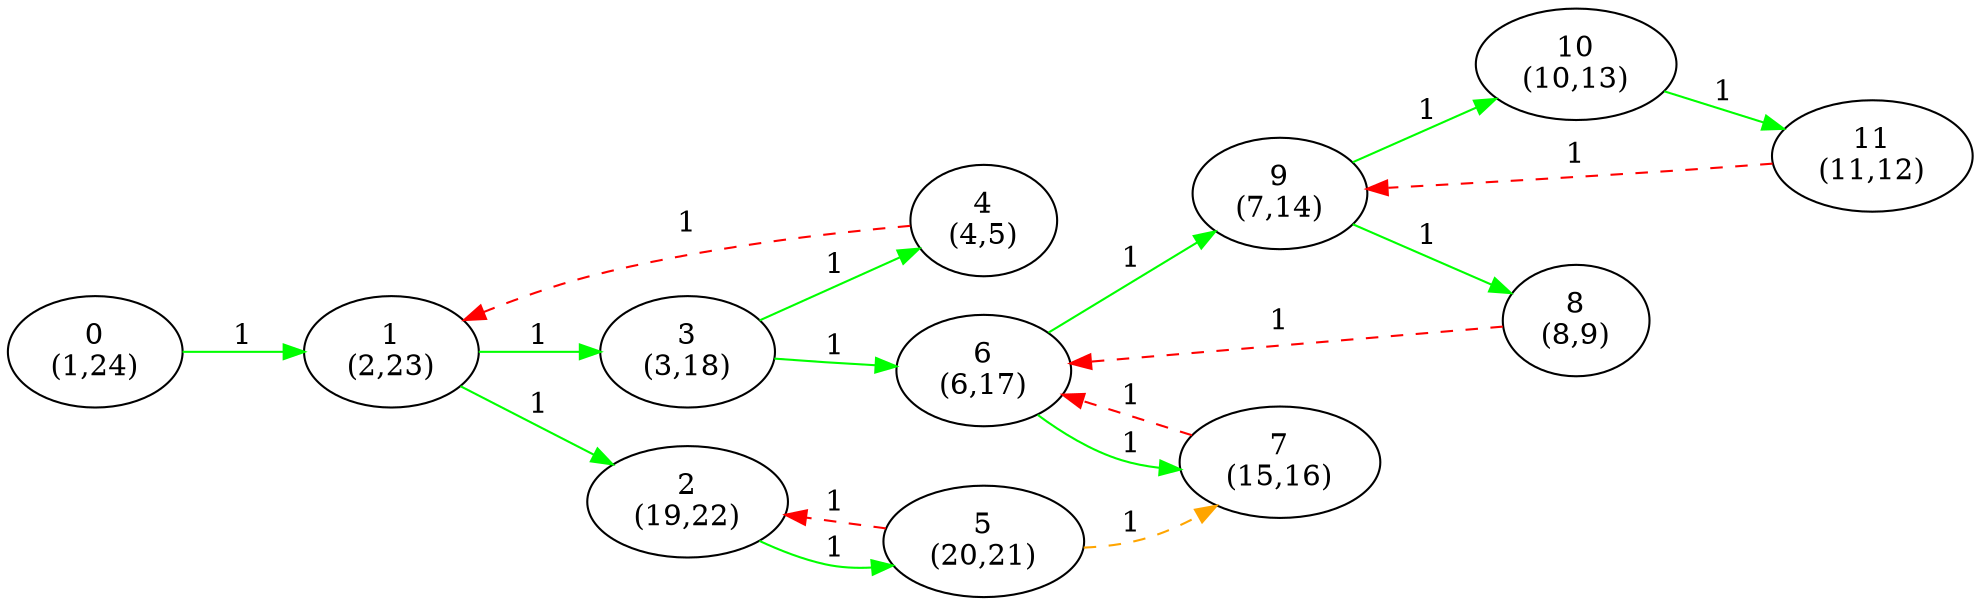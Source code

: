 digraph G {
ranksep = "equally";
rankdir = LR;
{rank = same; "0
(1,24)"; };
{rank = same; "1
(2,23)"; };
{rank = same; "3
(3,18)"; "2
(19,22)"; };
{rank = same; "4
(4,5)"; "6
(6,17)"; "5
(20,21)"; };
{rank = same; "9
(7,14)"; "7
(15,16)"; };
{rank = same; "8
(8,9)"; "10
(10,13)"; };
{rank = same; "11
(11,12)"; };
{rank = same; };
"0
(1,24)"->"1
(2,23)"[label="1" color = "green"];
"1
(2,23)"->"3
(3,18)"[label="1" color = "green"];
"1
(2,23)"->"2
(19,22)"[label="1" color = "green"];
"3
(3,18)"->"4
(4,5)"[label="1" color = "green"];
"3
(3,18)"->"6
(6,17)"[label="1" color = "green"];
"2
(19,22)"->"5
(20,21)"[label="1" color = "green"];
"4
(4,5)"->"1
(2,23)"[label="1" color = "red" style = "dashed"];
"6
(6,17)"->"9
(7,14)"[label="1" color = "green"];
"6
(6,17)"->"7
(15,16)"[label="1" color = "green"];
"5
(20,21)"->"2
(19,22)"[label="1" color = "red" style = "dashed"];
"5
(20,21)"->"7
(15,16)"[label="1" color = "orange" style = "dashed"];
"9
(7,14)"->"8
(8,9)"[label="1" color = "green"];
"9
(7,14)"->"10
(10,13)"[label="1" color = "green"];
"7
(15,16)"->"6
(6,17)"[label="1" color = "red" style = "dashed"];
"8
(8,9)"->"6
(6,17)"[label="1" color = "red" style = "dashed"];
"10
(10,13)"->"11
(11,12)"[label="1" color = "green"];
"11
(11,12)"->"9
(7,14)"[label="1" color = "red" style = "dashed"];
}
